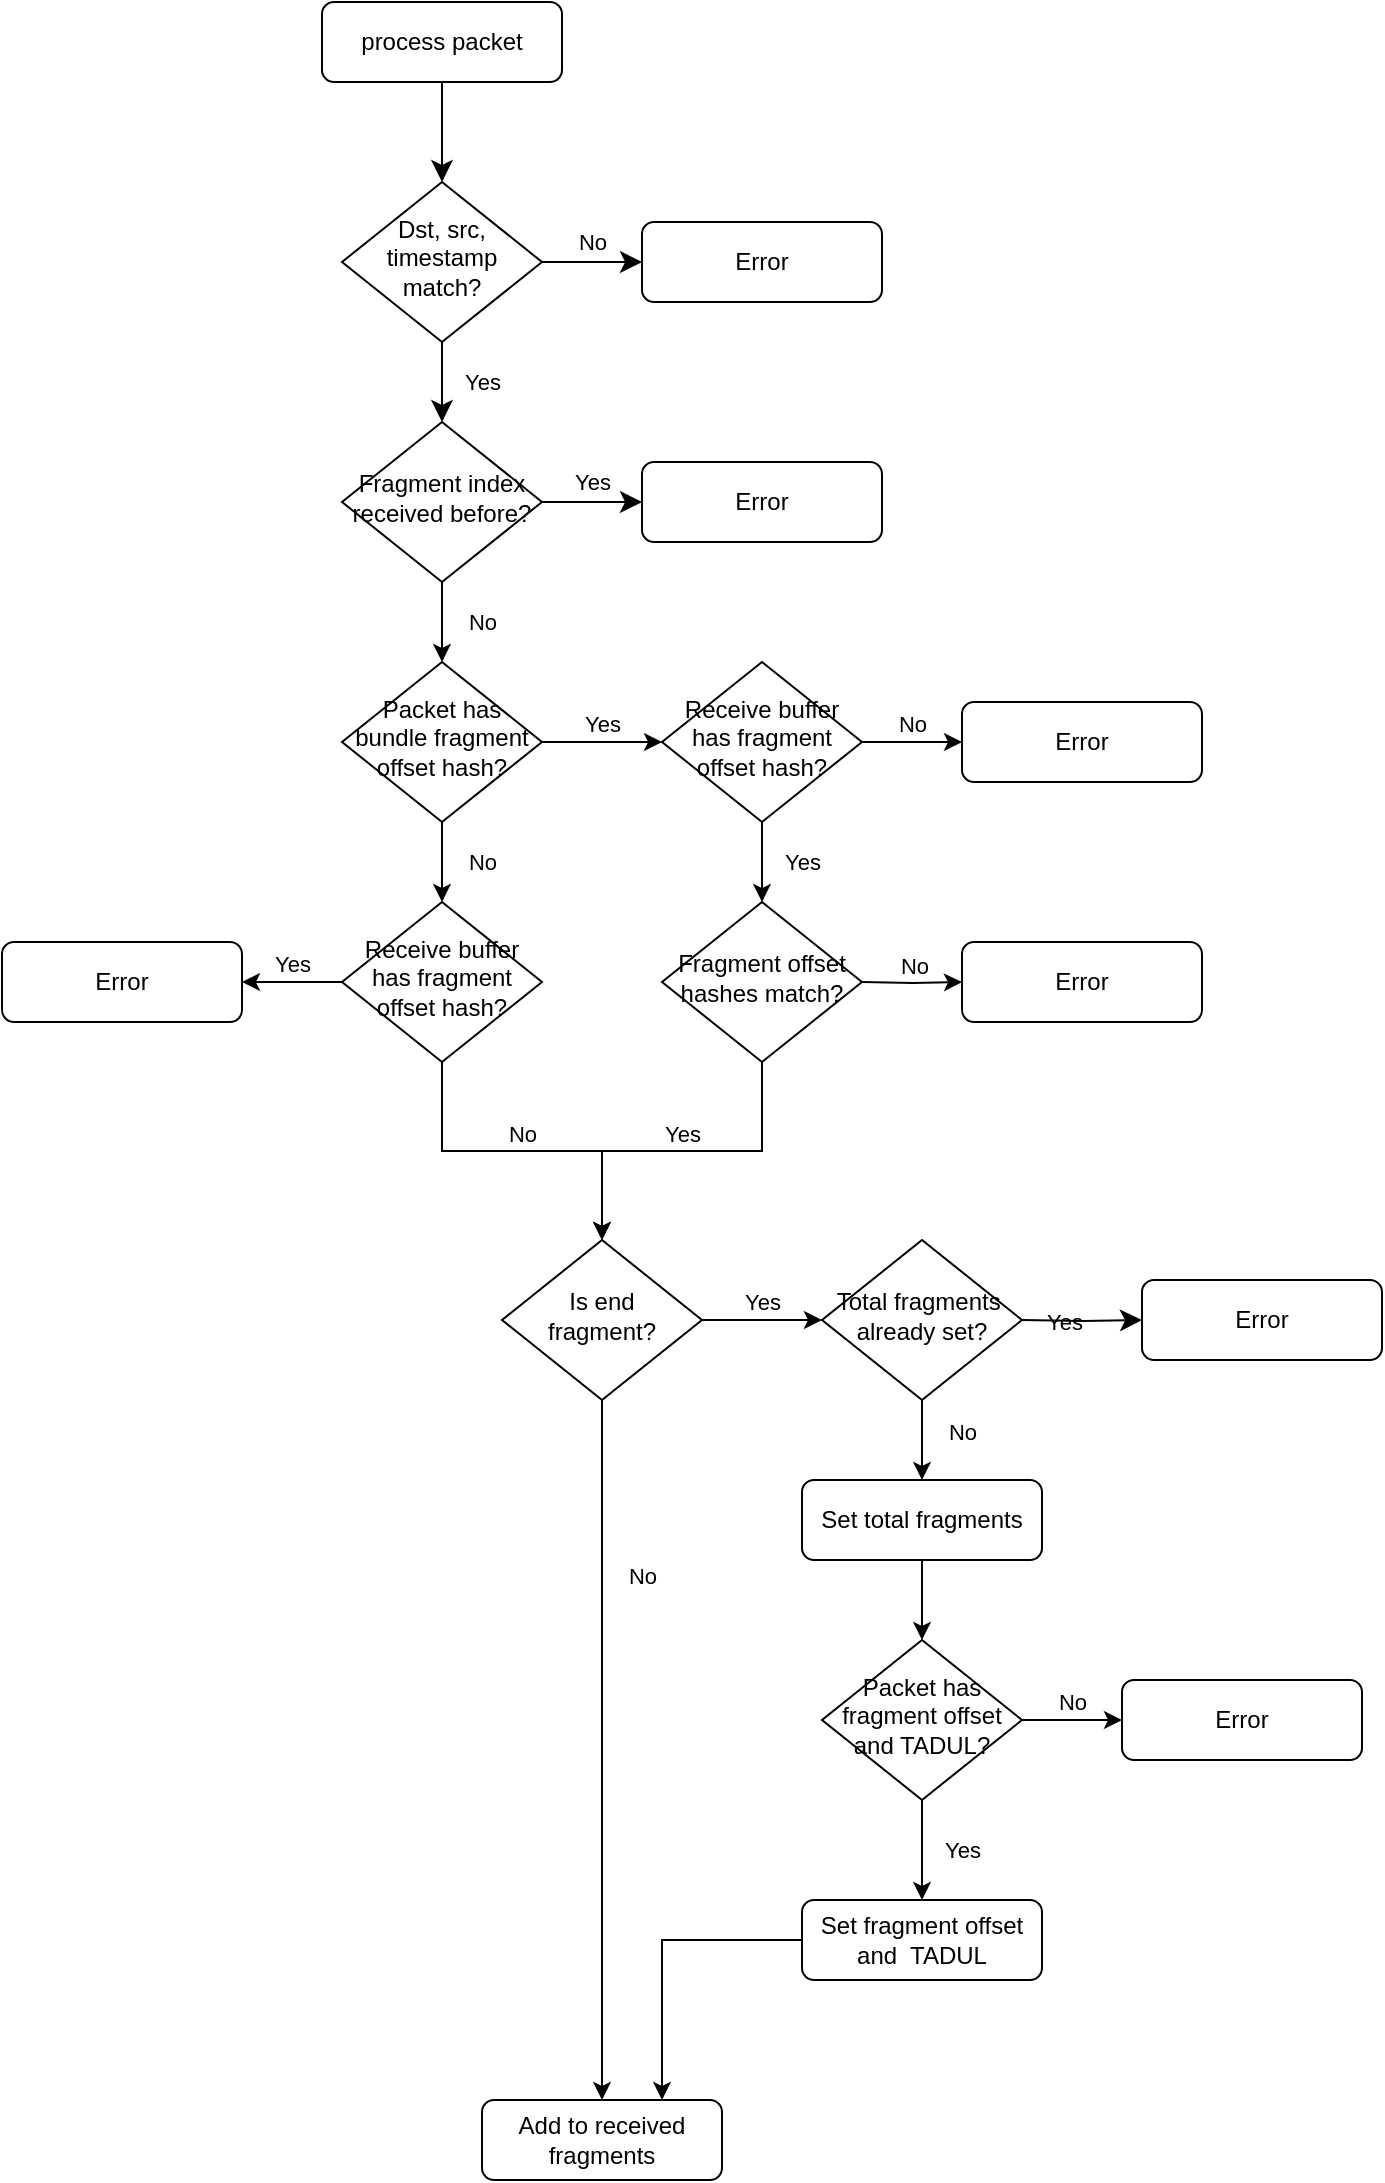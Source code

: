 <mxfile version="20.2.3" type="device"><diagram id="C5RBs43oDa-KdzZeNtuy" name="Page-1"><mxGraphModel dx="1102" dy="1025" grid="1" gridSize="10" guides="1" tooltips="1" connect="1" arrows="1" fold="1" page="1" pageScale="1" pageWidth="827" pageHeight="1169" math="0" shadow="0"><root><mxCell id="WIyWlLk6GJQsqaUBKTNV-0"/><mxCell id="WIyWlLk6GJQsqaUBKTNV-1" parent="WIyWlLk6GJQsqaUBKTNV-0"/><mxCell id="WIyWlLk6GJQsqaUBKTNV-2" value="" style="rounded=0;html=1;jettySize=auto;orthogonalLoop=1;fontSize=11;endArrow=classic;endFill=1;endSize=8;strokeWidth=1;shadow=0;labelBackgroundColor=none;edgeStyle=orthogonalEdgeStyle;" parent="WIyWlLk6GJQsqaUBKTNV-1" source="WIyWlLk6GJQsqaUBKTNV-3" target="WIyWlLk6GJQsqaUBKTNV-6" edge="1"><mxGeometry relative="1" as="geometry"/></mxCell><mxCell id="WIyWlLk6GJQsqaUBKTNV-3" value="process packet" style="rounded=1;whiteSpace=wrap;html=1;fontSize=12;glass=0;strokeWidth=1;shadow=0;" parent="WIyWlLk6GJQsqaUBKTNV-1" vertex="1"><mxGeometry x="160" y="80" width="120" height="40" as="geometry"/></mxCell><mxCell id="WIyWlLk6GJQsqaUBKTNV-4" value="Yes" style="rounded=0;html=1;jettySize=auto;orthogonalLoop=1;fontSize=11;endArrow=classic;endFill=1;endSize=8;strokeWidth=1;shadow=0;labelBackgroundColor=none;edgeStyle=orthogonalEdgeStyle;" parent="WIyWlLk6GJQsqaUBKTNV-1" source="WIyWlLk6GJQsqaUBKTNV-6" target="WIyWlLk6GJQsqaUBKTNV-10" edge="1"><mxGeometry y="20" relative="1" as="geometry"><mxPoint as="offset"/></mxGeometry></mxCell><mxCell id="WIyWlLk6GJQsqaUBKTNV-5" value="No" style="edgeStyle=orthogonalEdgeStyle;rounded=0;html=1;jettySize=auto;orthogonalLoop=1;fontSize=11;endArrow=classic;endFill=1;endSize=8;strokeWidth=1;shadow=0;labelBackgroundColor=none;" parent="WIyWlLk6GJQsqaUBKTNV-1" source="WIyWlLk6GJQsqaUBKTNV-6" target="WIyWlLk6GJQsqaUBKTNV-7" edge="1"><mxGeometry y="10" relative="1" as="geometry"><mxPoint as="offset"/></mxGeometry></mxCell><mxCell id="WIyWlLk6GJQsqaUBKTNV-6" value="Dst, src, timestamp match?" style="rhombus;whiteSpace=wrap;html=1;shadow=0;fontFamily=Helvetica;fontSize=12;align=center;strokeWidth=1;spacing=6;spacingTop=-4;" parent="WIyWlLk6GJQsqaUBKTNV-1" vertex="1"><mxGeometry x="170" y="170" width="100" height="80" as="geometry"/></mxCell><mxCell id="WIyWlLk6GJQsqaUBKTNV-7" value="Error" style="rounded=1;whiteSpace=wrap;html=1;fontSize=12;glass=0;strokeWidth=1;shadow=0;" parent="WIyWlLk6GJQsqaUBKTNV-1" vertex="1"><mxGeometry x="320" y="190" width="120" height="40" as="geometry"/></mxCell><mxCell id="WIyWlLk6GJQsqaUBKTNV-9" value="Yes" style="edgeStyle=orthogonalEdgeStyle;rounded=0;html=1;jettySize=auto;orthogonalLoop=1;fontSize=11;endArrow=classic;endFill=1;endSize=8;strokeWidth=1;shadow=0;labelBackgroundColor=none;" parent="WIyWlLk6GJQsqaUBKTNV-1" source="WIyWlLk6GJQsqaUBKTNV-10" target="WIyWlLk6GJQsqaUBKTNV-12" edge="1"><mxGeometry y="10" relative="1" as="geometry"><mxPoint as="offset"/></mxGeometry></mxCell><mxCell id="ZT2wUuuh0GrdWgZ_v619-13" value="No" style="edgeStyle=orthogonalEdgeStyle;rounded=0;orthogonalLoop=1;jettySize=auto;html=1;entryX=0.5;entryY=0;entryDx=0;entryDy=0;" edge="1" parent="WIyWlLk6GJQsqaUBKTNV-1" source="WIyWlLk6GJQsqaUBKTNV-10" target="ZT2wUuuh0GrdWgZ_v619-12"><mxGeometry y="20" relative="1" as="geometry"><mxPoint as="offset"/></mxGeometry></mxCell><mxCell id="WIyWlLk6GJQsqaUBKTNV-10" value="Fragment index received before?" style="rhombus;whiteSpace=wrap;html=1;shadow=0;fontFamily=Helvetica;fontSize=12;align=center;strokeWidth=1;spacing=6;spacingTop=-4;" parent="WIyWlLk6GJQsqaUBKTNV-1" vertex="1"><mxGeometry x="170" y="290" width="100" height="80" as="geometry"/></mxCell><mxCell id="WIyWlLk6GJQsqaUBKTNV-12" value="Error" style="rounded=1;whiteSpace=wrap;html=1;fontSize=12;glass=0;strokeWidth=1;shadow=0;" parent="WIyWlLk6GJQsqaUBKTNV-1" vertex="1"><mxGeometry x="320" y="310" width="120" height="40" as="geometry"/></mxCell><mxCell id="ZT2wUuuh0GrdWgZ_v619-4" value="Yes" style="edgeStyle=orthogonalEdgeStyle;rounded=0;orthogonalLoop=1;jettySize=auto;html=1;entryX=0;entryY=0.5;entryDx=0;entryDy=0;verticalAlign=bottom;" edge="1" parent="WIyWlLk6GJQsqaUBKTNV-1" source="ZT2wUuuh0GrdWgZ_v619-0" target="ZT2wUuuh0GrdWgZ_v619-3"><mxGeometry relative="1" as="geometry"/></mxCell><mxCell id="ZT2wUuuh0GrdWgZ_v619-11" value="No" style="edgeStyle=orthogonalEdgeStyle;rounded=0;orthogonalLoop=1;jettySize=auto;html=1;" edge="1" parent="WIyWlLk6GJQsqaUBKTNV-1" source="ZT2wUuuh0GrdWgZ_v619-0" target="ZT2wUuuh0GrdWgZ_v619-9"><mxGeometry x="-0.5" y="20" relative="1" as="geometry"><mxPoint as="offset"/></mxGeometry></mxCell><mxCell id="ZT2wUuuh0GrdWgZ_v619-0" value="Is end fragment?" style="rhombus;whiteSpace=wrap;html=1;shadow=0;fontFamily=Helvetica;fontSize=12;align=center;strokeWidth=1;spacing=6;spacingTop=-4;" vertex="1" parent="WIyWlLk6GJQsqaUBKTNV-1"><mxGeometry x="250" y="699" width="100" height="80" as="geometry"/></mxCell><mxCell id="ZT2wUuuh0GrdWgZ_v619-8" value="No" style="edgeStyle=orthogonalEdgeStyle;rounded=0;orthogonalLoop=1;jettySize=auto;html=1;entryX=0.5;entryY=0;entryDx=0;entryDy=0;" edge="1" parent="WIyWlLk6GJQsqaUBKTNV-1" source="ZT2wUuuh0GrdWgZ_v619-3" target="ZT2wUuuh0GrdWgZ_v619-7"><mxGeometry x="-0.2" y="20" relative="1" as="geometry"><mxPoint as="offset"/></mxGeometry></mxCell><mxCell id="ZT2wUuuh0GrdWgZ_v619-3" value="Total fragments&amp;nbsp; already set?" style="rhombus;whiteSpace=wrap;html=1;shadow=0;fontFamily=Helvetica;fontSize=12;align=center;strokeWidth=1;spacing=6;spacingTop=-4;verticalAlign=middle;" vertex="1" parent="WIyWlLk6GJQsqaUBKTNV-1"><mxGeometry x="410" y="699" width="100" height="80" as="geometry"/></mxCell><mxCell id="ZT2wUuuh0GrdWgZ_v619-5" value="Yes" style="edgeStyle=orthogonalEdgeStyle;rounded=0;html=1;jettySize=auto;orthogonalLoop=1;fontSize=11;endArrow=classic;endFill=1;endSize=8;strokeWidth=1;shadow=0;labelBackgroundColor=none;" edge="1" parent="WIyWlLk6GJQsqaUBKTNV-1" target="ZT2wUuuh0GrdWgZ_v619-6"><mxGeometry y="10" relative="1" as="geometry"><mxPoint as="offset"/><mxPoint x="510" y="739" as="sourcePoint"/></mxGeometry></mxCell><mxCell id="ZT2wUuuh0GrdWgZ_v619-6" value="Error" style="rounded=1;whiteSpace=wrap;html=1;fontSize=12;glass=0;strokeWidth=1;shadow=0;" vertex="1" parent="WIyWlLk6GJQsqaUBKTNV-1"><mxGeometry x="570" y="719" width="120" height="40" as="geometry"/></mxCell><mxCell id="ZT2wUuuh0GrdWgZ_v619-10" style="edgeStyle=orthogonalEdgeStyle;rounded=0;orthogonalLoop=1;jettySize=auto;html=1;entryX=0.5;entryY=0;entryDx=0;entryDy=0;" edge="1" parent="WIyWlLk6GJQsqaUBKTNV-1" source="ZT2wUuuh0GrdWgZ_v619-7" target="ZT2wUuuh0GrdWgZ_v619-30"><mxGeometry relative="1" as="geometry"/></mxCell><mxCell id="ZT2wUuuh0GrdWgZ_v619-7" value="Set total fragments" style="rounded=1;whiteSpace=wrap;html=1;fontSize=12;glass=0;strokeWidth=1;shadow=0;" vertex="1" parent="WIyWlLk6GJQsqaUBKTNV-1"><mxGeometry x="400" y="819" width="120" height="40" as="geometry"/></mxCell><mxCell id="ZT2wUuuh0GrdWgZ_v619-9" value="Add to received fragments" style="rounded=1;whiteSpace=wrap;html=1;fontSize=12;glass=0;strokeWidth=1;shadow=0;" vertex="1" parent="WIyWlLk6GJQsqaUBKTNV-1"><mxGeometry x="240" y="1129" width="120" height="40" as="geometry"/></mxCell><mxCell id="ZT2wUuuh0GrdWgZ_v619-15" value="Yes" style="edgeStyle=orthogonalEdgeStyle;rounded=0;orthogonalLoop=1;jettySize=auto;html=1;entryX=0;entryY=0.5;entryDx=0;entryDy=0;verticalAlign=bottom;" edge="1" parent="WIyWlLk6GJQsqaUBKTNV-1" source="ZT2wUuuh0GrdWgZ_v619-12" target="ZT2wUuuh0GrdWgZ_v619-14"><mxGeometry relative="1" as="geometry"/></mxCell><mxCell id="ZT2wUuuh0GrdWgZ_v619-20" value="No" style="edgeStyle=orthogonalEdgeStyle;rounded=0;orthogonalLoop=1;jettySize=auto;html=1;" edge="1" parent="WIyWlLk6GJQsqaUBKTNV-1" source="ZT2wUuuh0GrdWgZ_v619-12" target="ZT2wUuuh0GrdWgZ_v619-19"><mxGeometry y="20" relative="1" as="geometry"><mxPoint as="offset"/></mxGeometry></mxCell><mxCell id="ZT2wUuuh0GrdWgZ_v619-12" value="Packet has bundle fragment offset hash?" style="rhombus;whiteSpace=wrap;html=1;shadow=0;fontFamily=Helvetica;fontSize=12;align=center;strokeWidth=1;spacing=6;spacingTop=-4;" vertex="1" parent="WIyWlLk6GJQsqaUBKTNV-1"><mxGeometry x="170" y="410" width="100" height="80" as="geometry"/></mxCell><mxCell id="ZT2wUuuh0GrdWgZ_v619-17" value="No" style="edgeStyle=orthogonalEdgeStyle;rounded=0;orthogonalLoop=1;jettySize=auto;html=1;entryX=0;entryY=0.5;entryDx=0;entryDy=0;verticalAlign=bottom;" edge="1" parent="WIyWlLk6GJQsqaUBKTNV-1" source="ZT2wUuuh0GrdWgZ_v619-14" target="ZT2wUuuh0GrdWgZ_v619-16"><mxGeometry relative="1" as="geometry"/></mxCell><mxCell id="ZT2wUuuh0GrdWgZ_v619-24" value="Yes" style="edgeStyle=orthogonalEdgeStyle;rounded=0;orthogonalLoop=1;jettySize=auto;html=1;entryX=0.5;entryY=0;entryDx=0;entryDy=0;" edge="1" parent="WIyWlLk6GJQsqaUBKTNV-1" source="ZT2wUuuh0GrdWgZ_v619-14" target="ZT2wUuuh0GrdWgZ_v619-25"><mxGeometry y="20" relative="1" as="geometry"><mxPoint x="380" y="520" as="targetPoint"/><Array as="points"/><mxPoint as="offset"/></mxGeometry></mxCell><mxCell id="ZT2wUuuh0GrdWgZ_v619-14" value="Receive buffer has fragment offset hash?" style="rhombus;whiteSpace=wrap;html=1;shadow=0;fontFamily=Helvetica;fontSize=12;align=center;strokeWidth=1;spacing=6;spacingTop=-4;" vertex="1" parent="WIyWlLk6GJQsqaUBKTNV-1"><mxGeometry x="330" y="410" width="100" height="80" as="geometry"/></mxCell><mxCell id="ZT2wUuuh0GrdWgZ_v619-16" value="Error" style="rounded=1;whiteSpace=wrap;html=1;fontSize=12;glass=0;strokeWidth=1;shadow=0;" vertex="1" parent="WIyWlLk6GJQsqaUBKTNV-1"><mxGeometry x="480" y="430" width="120" height="40" as="geometry"/></mxCell><mxCell id="ZT2wUuuh0GrdWgZ_v619-22" value="Yes" style="edgeStyle=orthogonalEdgeStyle;rounded=0;orthogonalLoop=1;jettySize=auto;html=1;entryX=1;entryY=0.5;entryDx=0;entryDy=0;verticalAlign=bottom;" edge="1" parent="WIyWlLk6GJQsqaUBKTNV-1" source="ZT2wUuuh0GrdWgZ_v619-19" target="ZT2wUuuh0GrdWgZ_v619-21"><mxGeometry relative="1" as="geometry"/></mxCell><mxCell id="ZT2wUuuh0GrdWgZ_v619-28" value="No" style="edgeStyle=orthogonalEdgeStyle;rounded=0;orthogonalLoop=1;jettySize=auto;html=1;entryX=0.5;entryY=0;entryDx=0;entryDy=0;verticalAlign=bottom;" edge="1" parent="WIyWlLk6GJQsqaUBKTNV-1" source="ZT2wUuuh0GrdWgZ_v619-19" target="ZT2wUuuh0GrdWgZ_v619-0"><mxGeometry relative="1" as="geometry"/></mxCell><mxCell id="ZT2wUuuh0GrdWgZ_v619-19" value="Receive buffer has fragment offset hash?" style="rhombus;whiteSpace=wrap;html=1;shadow=0;fontFamily=Helvetica;fontSize=12;align=center;strokeWidth=1;spacing=6;spacingTop=-4;" vertex="1" parent="WIyWlLk6GJQsqaUBKTNV-1"><mxGeometry x="170" y="530" width="100" height="80" as="geometry"/></mxCell><mxCell id="ZT2wUuuh0GrdWgZ_v619-21" value="Error" style="rounded=1;whiteSpace=wrap;html=1;fontSize=12;glass=0;strokeWidth=1;shadow=0;" vertex="1" parent="WIyWlLk6GJQsqaUBKTNV-1"><mxGeometry y="550" width="120" height="40" as="geometry"/></mxCell><mxCell id="ZT2wUuuh0GrdWgZ_v619-29" value="Yes" style="edgeStyle=orthogonalEdgeStyle;rounded=0;orthogonalLoop=1;jettySize=auto;html=1;entryX=0.5;entryY=0;entryDx=0;entryDy=0;verticalAlign=bottom;" edge="1" parent="WIyWlLk6GJQsqaUBKTNV-1" source="ZT2wUuuh0GrdWgZ_v619-25" target="ZT2wUuuh0GrdWgZ_v619-0"><mxGeometry relative="1" as="geometry"/></mxCell><mxCell id="ZT2wUuuh0GrdWgZ_v619-25" value="Fragment offset hashes match?" style="rhombus;whiteSpace=wrap;html=1;shadow=0;fontFamily=Helvetica;fontSize=12;align=center;strokeWidth=1;spacing=6;spacingTop=-4;" vertex="1" parent="WIyWlLk6GJQsqaUBKTNV-1"><mxGeometry x="330" y="530" width="100" height="80" as="geometry"/></mxCell><mxCell id="ZT2wUuuh0GrdWgZ_v619-26" value="No" style="edgeStyle=orthogonalEdgeStyle;rounded=0;orthogonalLoop=1;jettySize=auto;html=1;entryX=0;entryY=0.5;entryDx=0;entryDy=0;verticalAlign=bottom;" edge="1" parent="WIyWlLk6GJQsqaUBKTNV-1" target="ZT2wUuuh0GrdWgZ_v619-27"><mxGeometry relative="1" as="geometry"><mxPoint x="430" y="570" as="sourcePoint"/></mxGeometry></mxCell><mxCell id="ZT2wUuuh0GrdWgZ_v619-27" value="Error" style="rounded=1;whiteSpace=wrap;html=1;fontSize=12;glass=0;strokeWidth=1;shadow=0;" vertex="1" parent="WIyWlLk6GJQsqaUBKTNV-1"><mxGeometry x="480" y="550" width="120" height="40" as="geometry"/></mxCell><mxCell id="ZT2wUuuh0GrdWgZ_v619-35" value="No" style="edgeStyle=orthogonalEdgeStyle;rounded=0;orthogonalLoop=1;jettySize=auto;html=1;entryX=0;entryY=0.5;entryDx=0;entryDy=0;verticalAlign=bottom;" edge="1" parent="WIyWlLk6GJQsqaUBKTNV-1" source="ZT2wUuuh0GrdWgZ_v619-30" target="ZT2wUuuh0GrdWgZ_v619-34"><mxGeometry relative="1" as="geometry"/></mxCell><mxCell id="ZT2wUuuh0GrdWgZ_v619-30" value="Packet has fragment offset and TADUL?" style="rhombus;whiteSpace=wrap;html=1;shadow=0;fontFamily=Helvetica;fontSize=12;align=center;strokeWidth=1;spacing=6;spacingTop=-4;verticalAlign=middle;" vertex="1" parent="WIyWlLk6GJQsqaUBKTNV-1"><mxGeometry x="410" y="899" width="100" height="80" as="geometry"/></mxCell><mxCell id="ZT2wUuuh0GrdWgZ_v619-33" style="edgeStyle=orthogonalEdgeStyle;rounded=0;orthogonalLoop=1;jettySize=auto;html=1;entryX=0.75;entryY=0;entryDx=0;entryDy=0;" edge="1" parent="WIyWlLk6GJQsqaUBKTNV-1" source="ZT2wUuuh0GrdWgZ_v619-31" target="ZT2wUuuh0GrdWgZ_v619-9"><mxGeometry relative="1" as="geometry"/></mxCell><mxCell id="ZT2wUuuh0GrdWgZ_v619-31" value="Set fragment offset and&amp;nbsp; TADUL" style="rounded=1;whiteSpace=wrap;html=1;fontSize=12;glass=0;strokeWidth=1;shadow=0;" vertex="1" parent="WIyWlLk6GJQsqaUBKTNV-1"><mxGeometry x="400" y="1029" width="120" height="40" as="geometry"/></mxCell><mxCell id="ZT2wUuuh0GrdWgZ_v619-34" value="Error" style="rounded=1;whiteSpace=wrap;html=1;fontSize=12;glass=0;strokeWidth=1;shadow=0;" vertex="1" parent="WIyWlLk6GJQsqaUBKTNV-1"><mxGeometry x="560" y="919" width="120" height="40" as="geometry"/></mxCell><mxCell id="ZT2wUuuh0GrdWgZ_v619-38" value="Yes" style="edgeStyle=orthogonalEdgeStyle;rounded=0;orthogonalLoop=1;jettySize=auto;html=1;entryX=0.5;entryY=0;entryDx=0;entryDy=0;exitX=0.5;exitY=1;exitDx=0;exitDy=0;" edge="1" parent="WIyWlLk6GJQsqaUBKTNV-1" source="ZT2wUuuh0GrdWgZ_v619-30" target="ZT2wUuuh0GrdWgZ_v619-31"><mxGeometry y="20" relative="1" as="geometry"><mxPoint x="520" y="989" as="sourcePoint"/><mxPoint as="offset"/></mxGeometry></mxCell></root></mxGraphModel></diagram></mxfile>